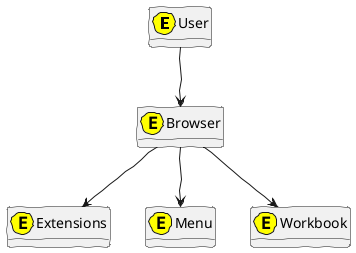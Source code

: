 @startuml
skinparam handwritten true
skinparam monochrome y  
skinparam packageStyle rect
skinparam defaultFontName FG Virgil
skinparam shadowing false

hide empty methods

class User << (E,yellow) >> {
}

class Browser << (E,yellow) >> {
}

class Extensions << (E,yellow) >> {
}

class Menu << (E,yellow) >> {
}

class Workbook << (E,yellow) >> {
}

User --> Browser
Browser --> Extensions
Browser --> Menu
Browser --> Workbook
@enduml